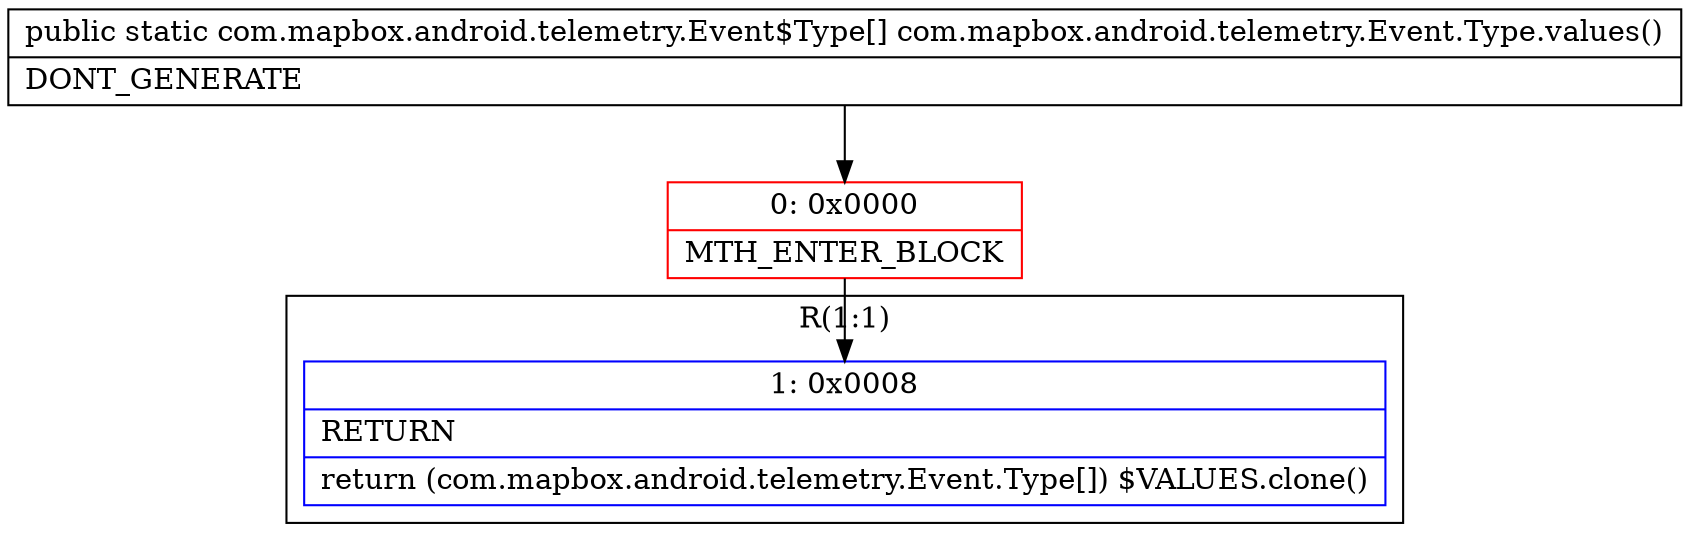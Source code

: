 digraph "CFG forcom.mapbox.android.telemetry.Event.Type.values()[Lcom\/mapbox\/android\/telemetry\/Event$Type;" {
subgraph cluster_Region_178085996 {
label = "R(1:1)";
node [shape=record,color=blue];
Node_1 [shape=record,label="{1\:\ 0x0008|RETURN\l|return (com.mapbox.android.telemetry.Event.Type[]) $VALUES.clone()\l}"];
}
Node_0 [shape=record,color=red,label="{0\:\ 0x0000|MTH_ENTER_BLOCK\l}"];
MethodNode[shape=record,label="{public static com.mapbox.android.telemetry.Event$Type[] com.mapbox.android.telemetry.Event.Type.values()  | DONT_GENERATE\l}"];
MethodNode -> Node_0;
Node_0 -> Node_1;
}

